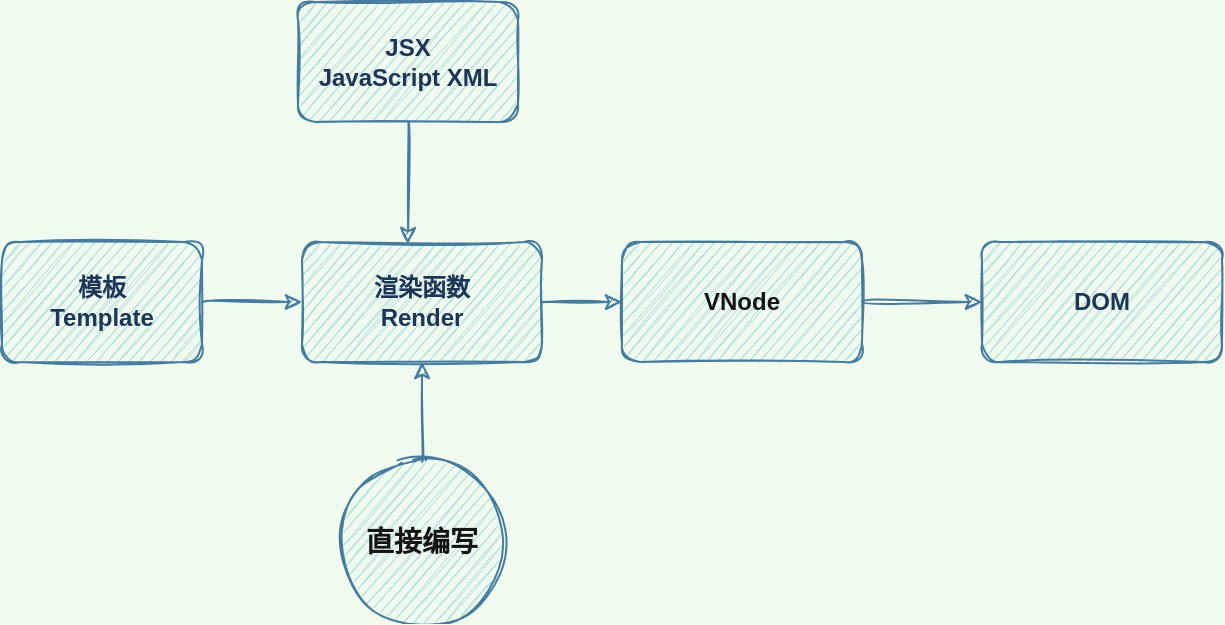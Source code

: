 <mxfile version="13.6.2" type="device"><diagram id="a5mrmgkKOliR92MJSk8t" name="第 1 页"><mxGraphModel dx="1298" dy="828" grid="1" gridSize="10" guides="1" tooltips="1" connect="1" arrows="1" fold="1" page="1" pageScale="1" pageWidth="827" pageHeight="1169" background="#F1FAEE" math="0" shadow="0"><root><mxCell id="0"/><mxCell id="1" parent="0"/><mxCell id="lDo0QXSarTFaUPqQ_aUk-6" style="edgeStyle=orthogonalEdgeStyle;orthogonalLoop=1;jettySize=auto;html=1;strokeColor=#457B9D;fontColor=#1D3557;labelBackgroundColor=#F1FAEE;sketch=1;curved=1;" edge="1" parent="1" source="lDo0QXSarTFaUPqQ_aUk-1" target="lDo0QXSarTFaUPqQ_aUk-3"><mxGeometry relative="1" as="geometry"/></mxCell><mxCell id="lDo0QXSarTFaUPqQ_aUk-1" value="模板&lt;br&gt;Template" style="whiteSpace=wrap;html=1;fillColor=#A8DADC;strokeColor=#457B9D;fontColor=#1D3557;fontStyle=1;fontFamily=Helvetica;sketch=1;rounded=1;" vertex="1" parent="1"><mxGeometry x="400" y="200" width="100" height="60" as="geometry"/></mxCell><mxCell id="lDo0QXSarTFaUPqQ_aUk-42" style="edgeStyle=orthogonalEdgeStyle;curved=1;rounded=1;sketch=1;orthogonalLoop=1;jettySize=auto;html=1;entryX=0.442;entryY=0.017;entryDx=0;entryDy=0;entryPerimeter=0;shadow=0;strokeColor=#457B9D;fillColor=#A8DADC;fontFamily=Helvetica;fontSize=14;fontColor=#141414;" edge="1" parent="1" source="lDo0QXSarTFaUPqQ_aUk-2" target="lDo0QXSarTFaUPqQ_aUk-3"><mxGeometry relative="1" as="geometry"/></mxCell><mxCell id="lDo0QXSarTFaUPqQ_aUk-2" value="JSX&lt;br&gt;JavaScript XML" style="whiteSpace=wrap;html=1;fillColor=#A8DADC;strokeColor=#457B9D;fontColor=#1D3557;fontStyle=1;sketch=1;rounded=1;" vertex="1" parent="1"><mxGeometry x="548" y="80" width="110" height="60" as="geometry"/></mxCell><mxCell id="lDo0QXSarTFaUPqQ_aUk-9" style="edgeStyle=orthogonalEdgeStyle;orthogonalLoop=1;jettySize=auto;html=1;strokeColor=#457B9D;fontColor=#1D3557;labelBackgroundColor=#F1FAEE;sketch=1;curved=1;" edge="1" parent="1" source="lDo0QXSarTFaUPqQ_aUk-3" target="lDo0QXSarTFaUPqQ_aUk-4"><mxGeometry relative="1" as="geometry"/></mxCell><mxCell id="lDo0QXSarTFaUPqQ_aUk-3" value="渲染函数&lt;br&gt;Render" style="whiteSpace=wrap;html=1;fillColor=#A8DADC;strokeColor=#457B9D;fontColor=#1D3557;glass=0;shadow=0;fontStyle=1;sketch=1;rounded=1;" vertex="1" parent="1"><mxGeometry x="550" y="200" width="120" height="60" as="geometry"/></mxCell><mxCell id="lDo0QXSarTFaUPqQ_aUk-36" style="edgeStyle=orthogonalEdgeStyle;curved=1;rounded=1;sketch=1;orthogonalLoop=1;jettySize=auto;html=1;shadow=0;strokeColor=#457B9D;fillColor=#A8DADC;fontFamily=Helvetica;fontSize=14;fontColor=#141414;" edge="1" parent="1" source="lDo0QXSarTFaUPqQ_aUk-4" target="lDo0QXSarTFaUPqQ_aUk-5"><mxGeometry relative="1" as="geometry"/></mxCell><mxCell id="lDo0QXSarTFaUPqQ_aUk-4" value="VNode" style="whiteSpace=wrap;html=1;fillColor=#A8DADC;strokeColor=#457B9D;fontStyle=1;fontColor=#141414;sketch=1;rounded=1;" vertex="1" parent="1"><mxGeometry x="710" y="200" width="120" height="60" as="geometry"/></mxCell><mxCell id="lDo0QXSarTFaUPqQ_aUk-5" value="DOM" style="whiteSpace=wrap;html=1;fillColor=#A8DADC;strokeColor=#457B9D;fontColor=#1D3557;fontStyle=1;sketch=1;rounded=1;" vertex="1" parent="1"><mxGeometry x="890" y="200" width="120" height="60" as="geometry"/></mxCell><mxCell id="lDo0QXSarTFaUPqQ_aUk-39" style="edgeStyle=orthogonalEdgeStyle;curved=1;rounded=1;sketch=1;orthogonalLoop=1;jettySize=auto;html=1;shadow=0;strokeColor=#457B9D;fillColor=#A8DADC;fontFamily=Helvetica;fontSize=14;fontColor=#141414;" edge="1" parent="1" source="lDo0QXSarTFaUPqQ_aUk-37" target="lDo0QXSarTFaUPqQ_aUk-3"><mxGeometry relative="1" as="geometry"/></mxCell><mxCell id="lDo0QXSarTFaUPqQ_aUk-37" value="直接编写" style="ellipse;whiteSpace=wrap;html=1;aspect=fixed;rounded=1;shadow=0;glass=0;sketch=1;strokeColor=#457B9D;fillColor=#A8DADC;fontFamily=Helvetica;fontSize=14;fontColor=#141414;fontStyle=1" vertex="1" parent="1"><mxGeometry x="570" y="310" width="80" height="80" as="geometry"/></mxCell></root></mxGraphModel></diagram></mxfile>